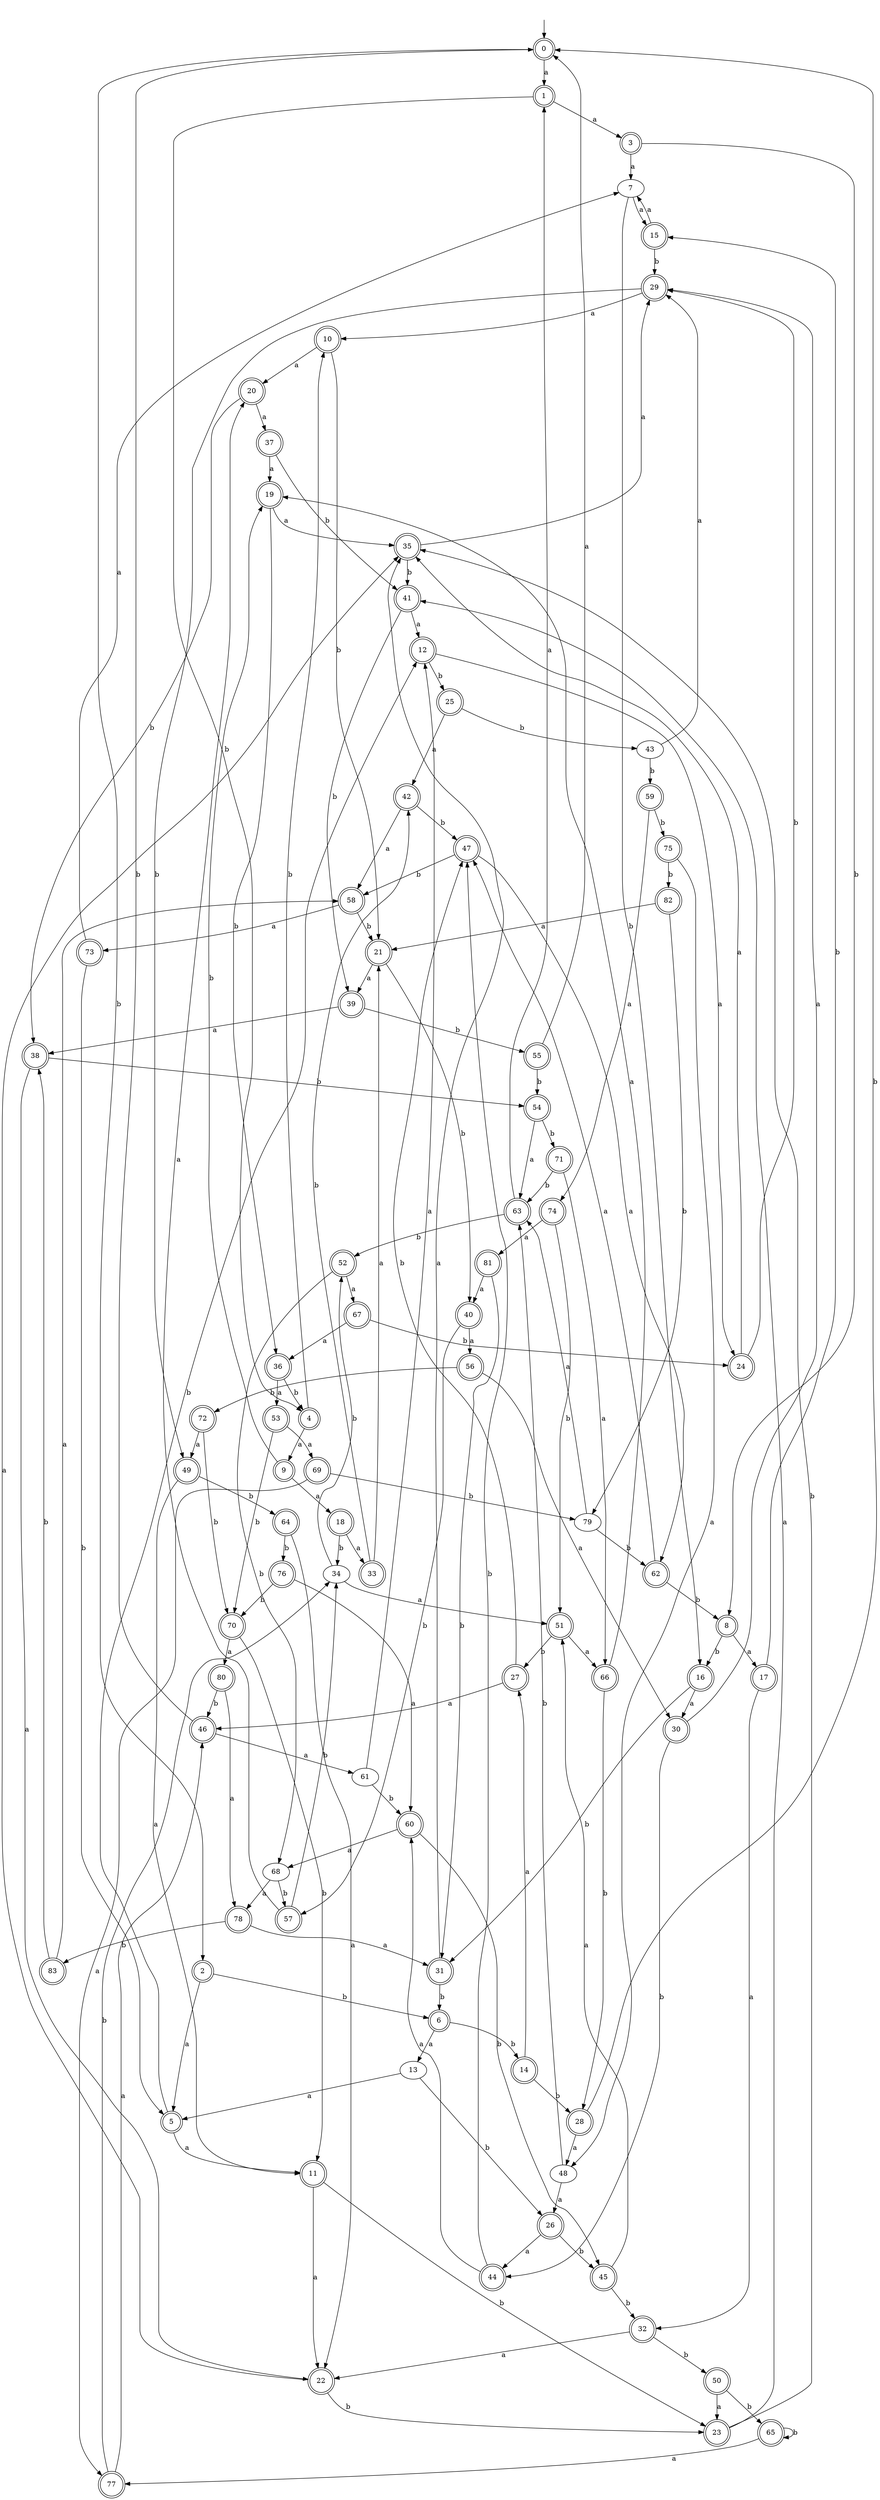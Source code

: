 digraph RandomDFA {
  __start0 [label="", shape=none];
  __start0 -> 0 [label=""];
  0 [shape=circle] [shape=doublecircle]
  0 -> 1 [label="a"]
  0 -> 2 [label="b"]
  1 [shape=doublecircle]
  1 -> 3 [label="a"]
  1 -> 4 [label="b"]
  2 [shape=doublecircle]
  2 -> 5 [label="a"]
  2 -> 6 [label="b"]
  3 [shape=doublecircle]
  3 -> 7 [label="a"]
  3 -> 8 [label="b"]
  4 [shape=doublecircle]
  4 -> 9 [label="a"]
  4 -> 10 [label="b"]
  5 [shape=doublecircle]
  5 -> 11 [label="a"]
  5 -> 12 [label="b"]
  6 [shape=doublecircle]
  6 -> 13 [label="a"]
  6 -> 14 [label="b"]
  7
  7 -> 15 [label="a"]
  7 -> 16 [label="b"]
  8 [shape=doublecircle]
  8 -> 17 [label="a"]
  8 -> 16 [label="b"]
  9 [shape=doublecircle]
  9 -> 18 [label="a"]
  9 -> 19 [label="b"]
  10 [shape=doublecircle]
  10 -> 20 [label="a"]
  10 -> 21 [label="b"]
  11 [shape=doublecircle]
  11 -> 22 [label="a"]
  11 -> 23 [label="b"]
  12 [shape=doublecircle]
  12 -> 24 [label="a"]
  12 -> 25 [label="b"]
  13
  13 -> 5 [label="a"]
  13 -> 26 [label="b"]
  14 [shape=doublecircle]
  14 -> 27 [label="a"]
  14 -> 28 [label="b"]
  15 [shape=doublecircle]
  15 -> 7 [label="a"]
  15 -> 29 [label="b"]
  16 [shape=doublecircle]
  16 -> 30 [label="a"]
  16 -> 31 [label="b"]
  17 [shape=doublecircle]
  17 -> 32 [label="a"]
  17 -> 15 [label="b"]
  18 [shape=doublecircle]
  18 -> 33 [label="a"]
  18 -> 34 [label="b"]
  19 [shape=doublecircle]
  19 -> 35 [label="a"]
  19 -> 36 [label="b"]
  20 [shape=doublecircle]
  20 -> 37 [label="a"]
  20 -> 38 [label="b"]
  21 [shape=doublecircle]
  21 -> 39 [label="a"]
  21 -> 40 [label="b"]
  22 [shape=doublecircle]
  22 -> 35 [label="a"]
  22 -> 23 [label="b"]
  23 [shape=doublecircle]
  23 -> 41 [label="a"]
  23 -> 35 [label="b"]
  24 [shape=doublecircle]
  24 -> 35 [label="a"]
  24 -> 29 [label="b"]
  25 [shape=doublecircle]
  25 -> 42 [label="a"]
  25 -> 43 [label="b"]
  26 [shape=doublecircle]
  26 -> 44 [label="a"]
  26 -> 45 [label="b"]
  27 [shape=doublecircle]
  27 -> 46 [label="a"]
  27 -> 47 [label="b"]
  28 [shape=doublecircle]
  28 -> 48 [label="a"]
  28 -> 0 [label="b"]
  29 [shape=doublecircle]
  29 -> 10 [label="a"]
  29 -> 49 [label="b"]
  30 [shape=doublecircle]
  30 -> 29 [label="a"]
  30 -> 44 [label="b"]
  31 [shape=doublecircle]
  31 -> 35 [label="a"]
  31 -> 6 [label="b"]
  32 [shape=doublecircle]
  32 -> 22 [label="a"]
  32 -> 50 [label="b"]
  33 [shape=doublecircle]
  33 -> 21 [label="a"]
  33 -> 42 [label="b"]
  34
  34 -> 51 [label="a"]
  34 -> 52 [label="b"]
  35 [shape=doublecircle]
  35 -> 29 [label="a"]
  35 -> 41 [label="b"]
  36 [shape=doublecircle]
  36 -> 53 [label="a"]
  36 -> 4 [label="b"]
  37 [shape=doublecircle]
  37 -> 19 [label="a"]
  37 -> 41 [label="b"]
  38 [shape=doublecircle]
  38 -> 22 [label="a"]
  38 -> 54 [label="b"]
  39 [shape=doublecircle]
  39 -> 38 [label="a"]
  39 -> 55 [label="b"]
  40 [shape=doublecircle]
  40 -> 56 [label="a"]
  40 -> 57 [label="b"]
  41 [shape=doublecircle]
  41 -> 12 [label="a"]
  41 -> 39 [label="b"]
  42 [shape=doublecircle]
  42 -> 58 [label="a"]
  42 -> 47 [label="b"]
  43
  43 -> 29 [label="a"]
  43 -> 59 [label="b"]
  44 [shape=doublecircle]
  44 -> 60 [label="a"]
  44 -> 47 [label="b"]
  45 [shape=doublecircle]
  45 -> 51 [label="a"]
  45 -> 32 [label="b"]
  46 [shape=doublecircle]
  46 -> 61 [label="a"]
  46 -> 0 [label="b"]
  47 [shape=doublecircle]
  47 -> 62 [label="a"]
  47 -> 58 [label="b"]
  48
  48 -> 26 [label="a"]
  48 -> 63 [label="b"]
  49 [shape=doublecircle]
  49 -> 11 [label="a"]
  49 -> 64 [label="b"]
  50 [shape=doublecircle]
  50 -> 23 [label="a"]
  50 -> 65 [label="b"]
  51 [shape=doublecircle]
  51 -> 66 [label="a"]
  51 -> 27 [label="b"]
  52 [shape=doublecircle]
  52 -> 67 [label="a"]
  52 -> 68 [label="b"]
  53 [shape=doublecircle]
  53 -> 69 [label="a"]
  53 -> 70 [label="b"]
  54 [shape=doublecircle]
  54 -> 63 [label="a"]
  54 -> 71 [label="b"]
  55 [shape=doublecircle]
  55 -> 0 [label="a"]
  55 -> 54 [label="b"]
  56 [shape=doublecircle]
  56 -> 30 [label="a"]
  56 -> 72 [label="b"]
  57 [shape=doublecircle]
  57 -> 20 [label="a"]
  57 -> 34 [label="b"]
  58 [shape=doublecircle]
  58 -> 73 [label="a"]
  58 -> 21 [label="b"]
  59 [shape=doublecircle]
  59 -> 74 [label="a"]
  59 -> 75 [label="b"]
  60 [shape=doublecircle]
  60 -> 68 [label="a"]
  60 -> 45 [label="b"]
  61
  61 -> 12 [label="a"]
  61 -> 60 [label="b"]
  62 [shape=doublecircle]
  62 -> 47 [label="a"]
  62 -> 8 [label="b"]
  63 [shape=doublecircle]
  63 -> 1 [label="a"]
  63 -> 52 [label="b"]
  64 [shape=doublecircle]
  64 -> 22 [label="a"]
  64 -> 76 [label="b"]
  65 [shape=doublecircle]
  65 -> 77 [label="a"]
  65 -> 65 [label="b"]
  66 [shape=doublecircle]
  66 -> 19 [label="a"]
  66 -> 28 [label="b"]
  67 [shape=doublecircle]
  67 -> 36 [label="a"]
  67 -> 24 [label="b"]
  68
  68 -> 78 [label="a"]
  68 -> 57 [label="b"]
  69 [shape=doublecircle]
  69 -> 77 [label="a"]
  69 -> 79 [label="b"]
  70 [shape=doublecircle]
  70 -> 80 [label="a"]
  70 -> 11 [label="b"]
  71 [shape=doublecircle]
  71 -> 66 [label="a"]
  71 -> 63 [label="b"]
  72 [shape=doublecircle]
  72 -> 49 [label="a"]
  72 -> 70 [label="b"]
  73 [shape=doublecircle]
  73 -> 7 [label="a"]
  73 -> 5 [label="b"]
  74 [shape=doublecircle]
  74 -> 81 [label="a"]
  74 -> 51 [label="b"]
  75 [shape=doublecircle]
  75 -> 48 [label="a"]
  75 -> 82 [label="b"]
  76 [shape=doublecircle]
  76 -> 60 [label="a"]
  76 -> 70 [label="b"]
  77 [shape=doublecircle]
  77 -> 46 [label="a"]
  77 -> 34 [label="b"]
  78 [shape=doublecircle]
  78 -> 31 [label="a"]
  78 -> 83 [label="b"]
  79
  79 -> 63 [label="a"]
  79 -> 62 [label="b"]
  80 [shape=doublecircle]
  80 -> 78 [label="a"]
  80 -> 46 [label="b"]
  81 [shape=doublecircle]
  81 -> 40 [label="a"]
  81 -> 31 [label="b"]
  82 [shape=doublecircle]
  82 -> 21 [label="a"]
  82 -> 79 [label="b"]
  83 [shape=doublecircle]
  83 -> 58 [label="a"]
  83 -> 38 [label="b"]
}

